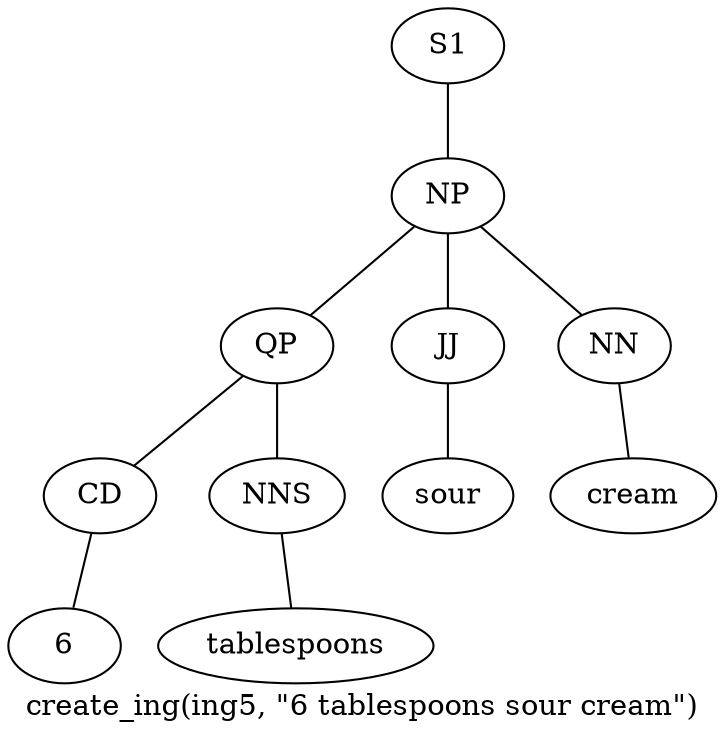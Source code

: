 graph SyntaxGraph {
	label = "create_ing(ing5, \"6 tablespoons sour cream\")";
	Node0 [label="S1"];
	Node1 [label="NP"];
	Node2 [label="QP"];
	Node3 [label="CD"];
	Node4 [label="6"];
	Node5 [label="NNS"];
	Node6 [label="tablespoons"];
	Node7 [label="JJ"];
	Node8 [label="sour"];
	Node9 [label="NN"];
	Node10 [label="cream"];

	Node0 -- Node1;
	Node1 -- Node2;
	Node1 -- Node7;
	Node1 -- Node9;
	Node2 -- Node3;
	Node2 -- Node5;
	Node3 -- Node4;
	Node5 -- Node6;
	Node7 -- Node8;
	Node9 -- Node10;
}